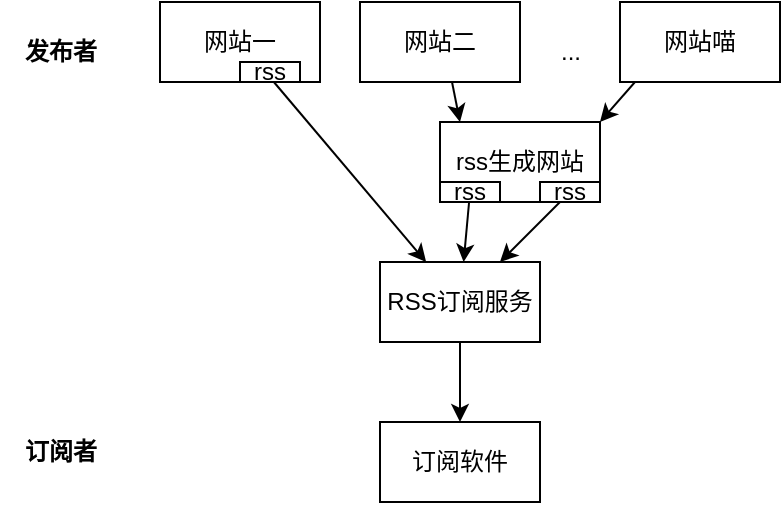 <mxfile version="20.6.2" type="device"><diagram id="GT2L9cl_g32YKLW1_v0s" name="Page-1"><mxGraphModel dx="462" dy="905" grid="1" gridSize="10" guides="0" tooltips="1" connect="1" arrows="1" fold="1" page="1" pageScale="1" pageWidth="850" pageHeight="1100" math="0" shadow="0"><root><mxCell id="0"/><mxCell id="1" parent="0"/><mxCell id="9G_oBNhLAi3j2M3zsbd--1" value="网站一" style="rounded=0;whiteSpace=wrap;html=1;" parent="1" vertex="1"><mxGeometry x="80" y="70" width="80" height="40" as="geometry"/></mxCell><mxCell id="9G_oBNhLAi3j2M3zsbd--2" value="网站二" style="rounded=0;whiteSpace=wrap;html=1;" parent="1" vertex="1"><mxGeometry x="180" y="70" width="80" height="40" as="geometry"/></mxCell><mxCell id="9G_oBNhLAi3j2M3zsbd--3" value="网站喵" style="rounded=0;whiteSpace=wrap;html=1;" parent="1" vertex="1"><mxGeometry x="310" y="70" width="80" height="40" as="geometry"/></mxCell><mxCell id="9G_oBNhLAi3j2M3zsbd--4" value="..." style="text;html=1;align=center;verticalAlign=middle;resizable=0;points=[];autosize=1;strokeColor=none;fillColor=none;" parent="1" vertex="1"><mxGeometry x="270" y="80" width="30" height="30" as="geometry"/></mxCell><mxCell id="9G_oBNhLAi3j2M3zsbd--5" value="RSS订阅服务" style="rounded=0;whiteSpace=wrap;html=1;" parent="1" vertex="1"><mxGeometry x="190" y="200" width="80" height="40" as="geometry"/></mxCell><mxCell id="9G_oBNhLAi3j2M3zsbd--6" value="" style="endArrow=classic;html=1;rounded=0;" parent="1" source="9G_oBNhLAi3j2M3zsbd--1" target="9G_oBNhLAi3j2M3zsbd--5" edge="1"><mxGeometry width="50" height="50" relative="1" as="geometry"><mxPoint x="280" y="300" as="sourcePoint"/><mxPoint x="330" y="250" as="targetPoint"/></mxGeometry></mxCell><mxCell id="9G_oBNhLAi3j2M3zsbd--7" value="" style="endArrow=classic;html=1;rounded=0;" parent="1" source="FJrl2cf1js24vGR6oBC8-3" target="9G_oBNhLAi3j2M3zsbd--5" edge="1"><mxGeometry width="50" height="50" relative="1" as="geometry"><mxPoint x="145" y="120" as="sourcePoint"/><mxPoint x="235" y="210" as="targetPoint"/></mxGeometry></mxCell><mxCell id="9G_oBNhLAi3j2M3zsbd--8" value="" style="endArrow=classic;html=1;rounded=0;" parent="1" source="FJrl2cf1js24vGR6oBC8-4" target="9G_oBNhLAi3j2M3zsbd--5" edge="1"><mxGeometry width="50" height="50" relative="1" as="geometry"><mxPoint x="250" y="120" as="sourcePoint"/><mxPoint x="250" y="210" as="targetPoint"/></mxGeometry></mxCell><mxCell id="eeOKhELR44jBNxGMoGpW-1" value="&lt;b&gt;发布者&lt;/b&gt;" style="text;html=1;align=center;verticalAlign=middle;resizable=0;points=[];autosize=1;strokeColor=none;fillColor=none;" parent="1" vertex="1"><mxGeometry y="80" width="60" height="30" as="geometry"/></mxCell><mxCell id="eeOKhELR44jBNxGMoGpW-3" value="&lt;b&gt;订阅者&lt;/b&gt;" style="text;html=1;align=center;verticalAlign=middle;resizable=0;points=[];autosize=1;strokeColor=none;fillColor=none;" parent="1" vertex="1"><mxGeometry y="280" width="60" height="30" as="geometry"/></mxCell><mxCell id="8iSU1PXXYN2wJdUOFPmF-1" value="rss" style="rounded=0;whiteSpace=wrap;html=1;" parent="1" vertex="1"><mxGeometry x="120" y="100" width="30" height="10" as="geometry"/></mxCell><mxCell id="FJrl2cf1js24vGR6oBC8-2" value="rss生成网站" style="rounded=0;whiteSpace=wrap;html=1;" parent="1" vertex="1"><mxGeometry x="220" y="130" width="80" height="40" as="geometry"/></mxCell><mxCell id="FJrl2cf1js24vGR6oBC8-3" value="rss" style="rounded=0;whiteSpace=wrap;html=1;" parent="1" vertex="1"><mxGeometry x="220" y="160" width="30" height="10" as="geometry"/></mxCell><mxCell id="FJrl2cf1js24vGR6oBC8-4" value="rss" style="rounded=0;whiteSpace=wrap;html=1;" parent="1" vertex="1"><mxGeometry x="270" y="160" width="30" height="10" as="geometry"/></mxCell><mxCell id="FJrl2cf1js24vGR6oBC8-5" value="" style="endArrow=classic;html=1;rounded=0;" parent="1" edge="1"><mxGeometry width="50" height="50" relative="1" as="geometry"><mxPoint x="226" y="110" as="sourcePoint"/><mxPoint x="230" y="130" as="targetPoint"/></mxGeometry></mxCell><mxCell id="FJrl2cf1js24vGR6oBC8-6" value="" style="endArrow=classic;html=1;rounded=0;exitX=0.25;exitY=1;exitDx=0;exitDy=0;entryX=1;entryY=0;entryDx=0;entryDy=0;" parent="1" target="FJrl2cf1js24vGR6oBC8-2" edge="1"><mxGeometry width="50" height="50" relative="1" as="geometry"><mxPoint x="317.5" y="110" as="sourcePoint"/><mxPoint x="240" y="140" as="targetPoint"/></mxGeometry></mxCell><mxCell id="hOaJ5uoGIkiXmUSzrQat-1" value="订阅软件" style="rounded=0;whiteSpace=wrap;html=1;" vertex="1" parent="1"><mxGeometry x="190" y="280" width="80" height="40" as="geometry"/></mxCell><mxCell id="hOaJ5uoGIkiXmUSzrQat-2" value="" style="endArrow=classic;html=1;rounded=0;" edge="1" parent="1" source="9G_oBNhLAi3j2M3zsbd--5" target="hOaJ5uoGIkiXmUSzrQat-1"><mxGeometry width="50" height="50" relative="1" as="geometry"><mxPoint x="146.923" y="120" as="sourcePoint"/><mxPoint x="223.077" y="210" as="targetPoint"/></mxGeometry></mxCell></root></mxGraphModel></diagram></mxfile>